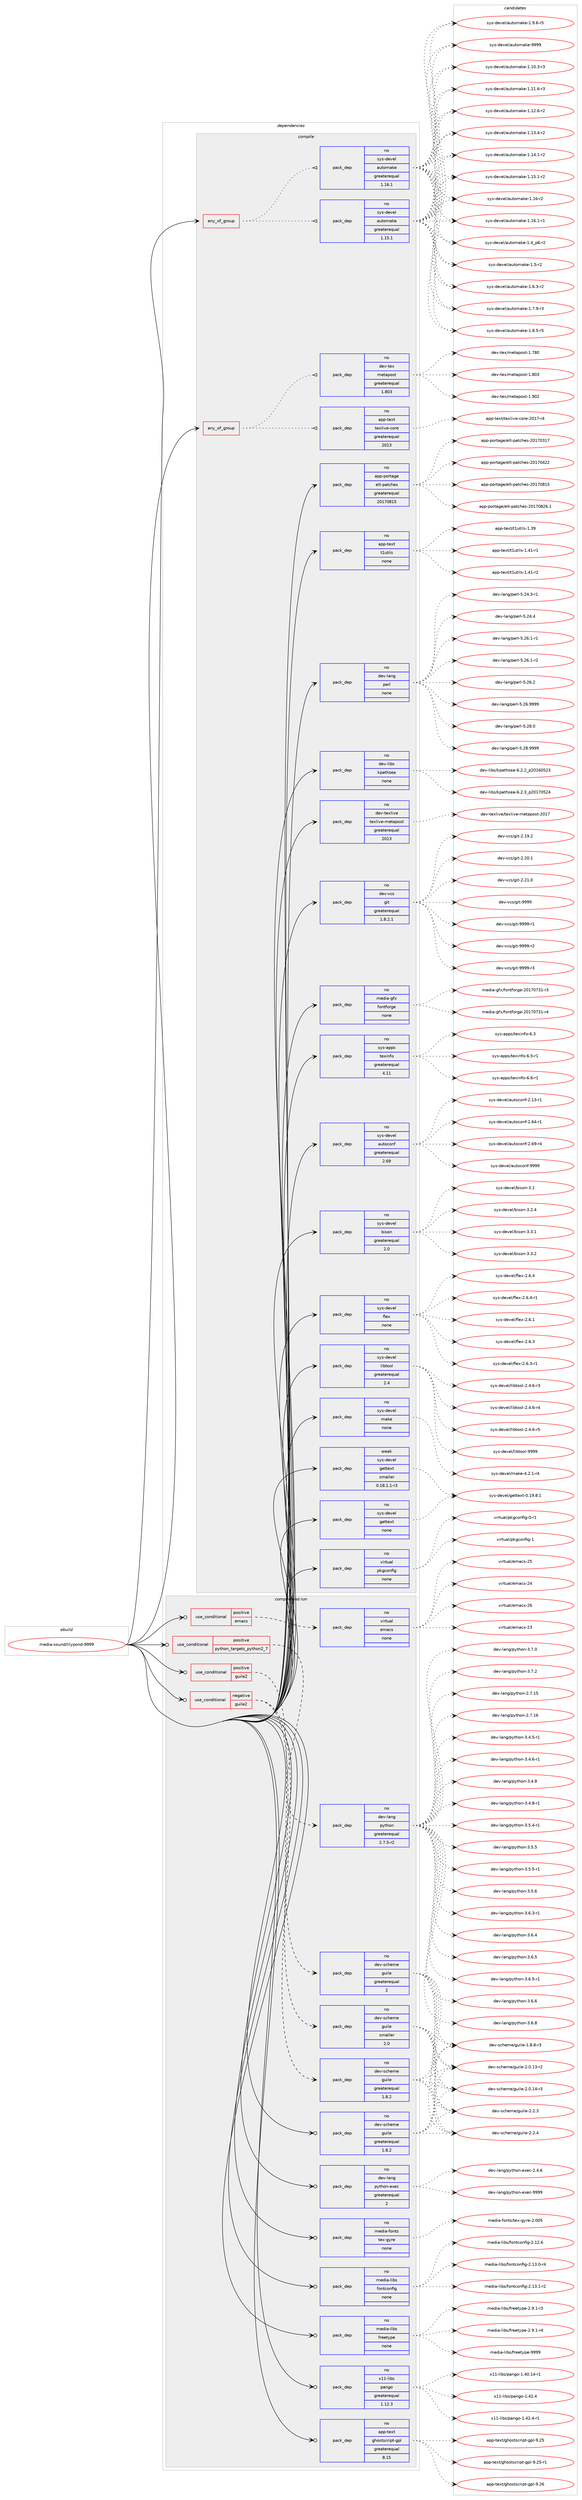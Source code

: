 digraph prolog {

# *************
# Graph options
# *************

newrank=true;
concentrate=true;
compound=true;
graph [rankdir=LR,fontname=Helvetica,fontsize=10,ranksep=1.5];#, ranksep=2.5, nodesep=0.2];
edge  [arrowhead=vee];
node  [fontname=Helvetica,fontsize=10];

# **********
# The ebuild
# **********

subgraph cluster_leftcol {
color=gray;
rank=same;
label=<<i>ebuild</i>>;
id [label="media-sound/lilypond-9999", color=red, width=4, href="../media-sound/lilypond-9999.svg"];
}

# ****************
# The dependencies
# ****************

subgraph cluster_midcol {
color=gray;
label=<<i>dependencies</i>>;
subgraph cluster_compile {
fillcolor="#eeeeee";
style=filled;
label=<<i>compile</i>>;
subgraph any25503 {
dependency1627152 [label=<<TABLE BORDER="0" CELLBORDER="1" CELLSPACING="0" CELLPADDING="4"><TR><TD CELLPADDING="10">any_of_group</TD></TR></TABLE>>, shape=none, color=red];subgraph pack1163496 {
dependency1627153 [label=<<TABLE BORDER="0" CELLBORDER="1" CELLSPACING="0" CELLPADDING="4" WIDTH="220"><TR><TD ROWSPAN="6" CELLPADDING="30">pack_dep</TD></TR><TR><TD WIDTH="110">no</TD></TR><TR><TD>app-text</TD></TR><TR><TD>texlive-core</TD></TR><TR><TD>greaterequal</TD></TR><TR><TD>2013</TD></TR></TABLE>>, shape=none, color=blue];
}
dependency1627152:e -> dependency1627153:w [weight=20,style="dotted",arrowhead="oinv"];
subgraph pack1163497 {
dependency1627154 [label=<<TABLE BORDER="0" CELLBORDER="1" CELLSPACING="0" CELLPADDING="4" WIDTH="220"><TR><TD ROWSPAN="6" CELLPADDING="30">pack_dep</TD></TR><TR><TD WIDTH="110">no</TD></TR><TR><TD>dev-tex</TD></TR><TR><TD>metapost</TD></TR><TR><TD>greaterequal</TD></TR><TR><TD>1.803</TD></TR></TABLE>>, shape=none, color=blue];
}
dependency1627152:e -> dependency1627154:w [weight=20,style="dotted",arrowhead="oinv"];
}
id:e -> dependency1627152:w [weight=20,style="solid",arrowhead="vee"];
subgraph any25504 {
dependency1627155 [label=<<TABLE BORDER="0" CELLBORDER="1" CELLSPACING="0" CELLPADDING="4"><TR><TD CELLPADDING="10">any_of_group</TD></TR></TABLE>>, shape=none, color=red];subgraph pack1163498 {
dependency1627156 [label=<<TABLE BORDER="0" CELLBORDER="1" CELLSPACING="0" CELLPADDING="4" WIDTH="220"><TR><TD ROWSPAN="6" CELLPADDING="30">pack_dep</TD></TR><TR><TD WIDTH="110">no</TD></TR><TR><TD>sys-devel</TD></TR><TR><TD>automake</TD></TR><TR><TD>greaterequal</TD></TR><TR><TD>1.16.1</TD></TR></TABLE>>, shape=none, color=blue];
}
dependency1627155:e -> dependency1627156:w [weight=20,style="dotted",arrowhead="oinv"];
subgraph pack1163499 {
dependency1627157 [label=<<TABLE BORDER="0" CELLBORDER="1" CELLSPACING="0" CELLPADDING="4" WIDTH="220"><TR><TD ROWSPAN="6" CELLPADDING="30">pack_dep</TD></TR><TR><TD WIDTH="110">no</TD></TR><TR><TD>sys-devel</TD></TR><TR><TD>automake</TD></TR><TR><TD>greaterequal</TD></TR><TR><TD>1.15.1</TD></TR></TABLE>>, shape=none, color=blue];
}
dependency1627155:e -> dependency1627157:w [weight=20,style="dotted",arrowhead="oinv"];
}
id:e -> dependency1627155:w [weight=20,style="solid",arrowhead="vee"];
subgraph pack1163500 {
dependency1627158 [label=<<TABLE BORDER="0" CELLBORDER="1" CELLSPACING="0" CELLPADDING="4" WIDTH="220"><TR><TD ROWSPAN="6" CELLPADDING="30">pack_dep</TD></TR><TR><TD WIDTH="110">no</TD></TR><TR><TD>app-portage</TD></TR><TR><TD>elt-patches</TD></TR><TR><TD>greaterequal</TD></TR><TR><TD>20170815</TD></TR></TABLE>>, shape=none, color=blue];
}
id:e -> dependency1627158:w [weight=20,style="solid",arrowhead="vee"];
subgraph pack1163501 {
dependency1627159 [label=<<TABLE BORDER="0" CELLBORDER="1" CELLSPACING="0" CELLPADDING="4" WIDTH="220"><TR><TD ROWSPAN="6" CELLPADDING="30">pack_dep</TD></TR><TR><TD WIDTH="110">no</TD></TR><TR><TD>app-text</TD></TR><TR><TD>t1utils</TD></TR><TR><TD>none</TD></TR><TR><TD></TD></TR></TABLE>>, shape=none, color=blue];
}
id:e -> dependency1627159:w [weight=20,style="solid",arrowhead="vee"];
subgraph pack1163502 {
dependency1627160 [label=<<TABLE BORDER="0" CELLBORDER="1" CELLSPACING="0" CELLPADDING="4" WIDTH="220"><TR><TD ROWSPAN="6" CELLPADDING="30">pack_dep</TD></TR><TR><TD WIDTH="110">no</TD></TR><TR><TD>dev-lang</TD></TR><TR><TD>perl</TD></TR><TR><TD>none</TD></TR><TR><TD></TD></TR></TABLE>>, shape=none, color=blue];
}
id:e -> dependency1627160:w [weight=20,style="solid",arrowhead="vee"];
subgraph pack1163503 {
dependency1627161 [label=<<TABLE BORDER="0" CELLBORDER="1" CELLSPACING="0" CELLPADDING="4" WIDTH="220"><TR><TD ROWSPAN="6" CELLPADDING="30">pack_dep</TD></TR><TR><TD WIDTH="110">no</TD></TR><TR><TD>dev-libs</TD></TR><TR><TD>kpathsea</TD></TR><TR><TD>none</TD></TR><TR><TD></TD></TR></TABLE>>, shape=none, color=blue];
}
id:e -> dependency1627161:w [weight=20,style="solid",arrowhead="vee"];
subgraph pack1163504 {
dependency1627162 [label=<<TABLE BORDER="0" CELLBORDER="1" CELLSPACING="0" CELLPADDING="4" WIDTH="220"><TR><TD ROWSPAN="6" CELLPADDING="30">pack_dep</TD></TR><TR><TD WIDTH="110">no</TD></TR><TR><TD>dev-texlive</TD></TR><TR><TD>texlive-metapost</TD></TR><TR><TD>greaterequal</TD></TR><TR><TD>2013</TD></TR></TABLE>>, shape=none, color=blue];
}
id:e -> dependency1627162:w [weight=20,style="solid",arrowhead="vee"];
subgraph pack1163505 {
dependency1627163 [label=<<TABLE BORDER="0" CELLBORDER="1" CELLSPACING="0" CELLPADDING="4" WIDTH="220"><TR><TD ROWSPAN="6" CELLPADDING="30">pack_dep</TD></TR><TR><TD WIDTH="110">no</TD></TR><TR><TD>dev-vcs</TD></TR><TR><TD>git</TD></TR><TR><TD>greaterequal</TD></TR><TR><TD>1.8.2.1</TD></TR></TABLE>>, shape=none, color=blue];
}
id:e -> dependency1627163:w [weight=20,style="solid",arrowhead="vee"];
subgraph pack1163506 {
dependency1627164 [label=<<TABLE BORDER="0" CELLBORDER="1" CELLSPACING="0" CELLPADDING="4" WIDTH="220"><TR><TD ROWSPAN="6" CELLPADDING="30">pack_dep</TD></TR><TR><TD WIDTH="110">no</TD></TR><TR><TD>media-gfx</TD></TR><TR><TD>fontforge</TD></TR><TR><TD>none</TD></TR><TR><TD></TD></TR></TABLE>>, shape=none, color=blue];
}
id:e -> dependency1627164:w [weight=20,style="solid",arrowhead="vee"];
subgraph pack1163507 {
dependency1627165 [label=<<TABLE BORDER="0" CELLBORDER="1" CELLSPACING="0" CELLPADDING="4" WIDTH="220"><TR><TD ROWSPAN="6" CELLPADDING="30">pack_dep</TD></TR><TR><TD WIDTH="110">no</TD></TR><TR><TD>sys-apps</TD></TR><TR><TD>texinfo</TD></TR><TR><TD>greaterequal</TD></TR><TR><TD>4.11</TD></TR></TABLE>>, shape=none, color=blue];
}
id:e -> dependency1627165:w [weight=20,style="solid",arrowhead="vee"];
subgraph pack1163508 {
dependency1627166 [label=<<TABLE BORDER="0" CELLBORDER="1" CELLSPACING="0" CELLPADDING="4" WIDTH="220"><TR><TD ROWSPAN="6" CELLPADDING="30">pack_dep</TD></TR><TR><TD WIDTH="110">no</TD></TR><TR><TD>sys-devel</TD></TR><TR><TD>autoconf</TD></TR><TR><TD>greaterequal</TD></TR><TR><TD>2.69</TD></TR></TABLE>>, shape=none, color=blue];
}
id:e -> dependency1627166:w [weight=20,style="solid",arrowhead="vee"];
subgraph pack1163509 {
dependency1627167 [label=<<TABLE BORDER="0" CELLBORDER="1" CELLSPACING="0" CELLPADDING="4" WIDTH="220"><TR><TD ROWSPAN="6" CELLPADDING="30">pack_dep</TD></TR><TR><TD WIDTH="110">no</TD></TR><TR><TD>sys-devel</TD></TR><TR><TD>bison</TD></TR><TR><TD>greaterequal</TD></TR><TR><TD>2.0</TD></TR></TABLE>>, shape=none, color=blue];
}
id:e -> dependency1627167:w [weight=20,style="solid",arrowhead="vee"];
subgraph pack1163510 {
dependency1627168 [label=<<TABLE BORDER="0" CELLBORDER="1" CELLSPACING="0" CELLPADDING="4" WIDTH="220"><TR><TD ROWSPAN="6" CELLPADDING="30">pack_dep</TD></TR><TR><TD WIDTH="110">no</TD></TR><TR><TD>sys-devel</TD></TR><TR><TD>flex</TD></TR><TR><TD>none</TD></TR><TR><TD></TD></TR></TABLE>>, shape=none, color=blue];
}
id:e -> dependency1627168:w [weight=20,style="solid",arrowhead="vee"];
subgraph pack1163511 {
dependency1627169 [label=<<TABLE BORDER="0" CELLBORDER="1" CELLSPACING="0" CELLPADDING="4" WIDTH="220"><TR><TD ROWSPAN="6" CELLPADDING="30">pack_dep</TD></TR><TR><TD WIDTH="110">no</TD></TR><TR><TD>sys-devel</TD></TR><TR><TD>gettext</TD></TR><TR><TD>none</TD></TR><TR><TD></TD></TR></TABLE>>, shape=none, color=blue];
}
id:e -> dependency1627169:w [weight=20,style="solid",arrowhead="vee"];
subgraph pack1163512 {
dependency1627170 [label=<<TABLE BORDER="0" CELLBORDER="1" CELLSPACING="0" CELLPADDING="4" WIDTH="220"><TR><TD ROWSPAN="6" CELLPADDING="30">pack_dep</TD></TR><TR><TD WIDTH="110">no</TD></TR><TR><TD>sys-devel</TD></TR><TR><TD>libtool</TD></TR><TR><TD>greaterequal</TD></TR><TR><TD>2.4</TD></TR></TABLE>>, shape=none, color=blue];
}
id:e -> dependency1627170:w [weight=20,style="solid",arrowhead="vee"];
subgraph pack1163513 {
dependency1627171 [label=<<TABLE BORDER="0" CELLBORDER="1" CELLSPACING="0" CELLPADDING="4" WIDTH="220"><TR><TD ROWSPAN="6" CELLPADDING="30">pack_dep</TD></TR><TR><TD WIDTH="110">no</TD></TR><TR><TD>sys-devel</TD></TR><TR><TD>make</TD></TR><TR><TD>none</TD></TR><TR><TD></TD></TR></TABLE>>, shape=none, color=blue];
}
id:e -> dependency1627171:w [weight=20,style="solid",arrowhead="vee"];
subgraph pack1163514 {
dependency1627172 [label=<<TABLE BORDER="0" CELLBORDER="1" CELLSPACING="0" CELLPADDING="4" WIDTH="220"><TR><TD ROWSPAN="6" CELLPADDING="30">pack_dep</TD></TR><TR><TD WIDTH="110">no</TD></TR><TR><TD>virtual</TD></TR><TR><TD>pkgconfig</TD></TR><TR><TD>none</TD></TR><TR><TD></TD></TR></TABLE>>, shape=none, color=blue];
}
id:e -> dependency1627172:w [weight=20,style="solid",arrowhead="vee"];
subgraph pack1163515 {
dependency1627173 [label=<<TABLE BORDER="0" CELLBORDER="1" CELLSPACING="0" CELLPADDING="4" WIDTH="220"><TR><TD ROWSPAN="6" CELLPADDING="30">pack_dep</TD></TR><TR><TD WIDTH="110">weak</TD></TR><TR><TD>sys-devel</TD></TR><TR><TD>gettext</TD></TR><TR><TD>smaller</TD></TR><TR><TD>0.18.1.1-r3</TD></TR></TABLE>>, shape=none, color=blue];
}
id:e -> dependency1627173:w [weight=20,style="solid",arrowhead="vee"];
}
subgraph cluster_compileandrun {
fillcolor="#eeeeee";
style=filled;
label=<<i>compile and run</i>>;
subgraph cond437383 {
dependency1627174 [label=<<TABLE BORDER="0" CELLBORDER="1" CELLSPACING="0" CELLPADDING="4"><TR><TD ROWSPAN="3" CELLPADDING="10">use_conditional</TD></TR><TR><TD>negative</TD></TR><TR><TD>guile2</TD></TR></TABLE>>, shape=none, color=red];
subgraph pack1163516 {
dependency1627175 [label=<<TABLE BORDER="0" CELLBORDER="1" CELLSPACING="0" CELLPADDING="4" WIDTH="220"><TR><TD ROWSPAN="6" CELLPADDING="30">pack_dep</TD></TR><TR><TD WIDTH="110">no</TD></TR><TR><TD>dev-scheme</TD></TR><TR><TD>guile</TD></TR><TR><TD>greaterequal</TD></TR><TR><TD>1.8.2</TD></TR></TABLE>>, shape=none, color=blue];
}
dependency1627174:e -> dependency1627175:w [weight=20,style="dashed",arrowhead="vee"];
subgraph pack1163517 {
dependency1627176 [label=<<TABLE BORDER="0" CELLBORDER="1" CELLSPACING="0" CELLPADDING="4" WIDTH="220"><TR><TD ROWSPAN="6" CELLPADDING="30">pack_dep</TD></TR><TR><TD WIDTH="110">no</TD></TR><TR><TD>dev-scheme</TD></TR><TR><TD>guile</TD></TR><TR><TD>smaller</TD></TR><TR><TD>2.0</TD></TR></TABLE>>, shape=none, color=blue];
}
dependency1627174:e -> dependency1627176:w [weight=20,style="dashed",arrowhead="vee"];
}
id:e -> dependency1627174:w [weight=20,style="solid",arrowhead="odotvee"];
subgraph cond437384 {
dependency1627177 [label=<<TABLE BORDER="0" CELLBORDER="1" CELLSPACING="0" CELLPADDING="4"><TR><TD ROWSPAN="3" CELLPADDING="10">use_conditional</TD></TR><TR><TD>positive</TD></TR><TR><TD>emacs</TD></TR></TABLE>>, shape=none, color=red];
subgraph pack1163518 {
dependency1627178 [label=<<TABLE BORDER="0" CELLBORDER="1" CELLSPACING="0" CELLPADDING="4" WIDTH="220"><TR><TD ROWSPAN="6" CELLPADDING="30">pack_dep</TD></TR><TR><TD WIDTH="110">no</TD></TR><TR><TD>virtual</TD></TR><TR><TD>emacs</TD></TR><TR><TD>none</TD></TR><TR><TD></TD></TR></TABLE>>, shape=none, color=blue];
}
dependency1627177:e -> dependency1627178:w [weight=20,style="dashed",arrowhead="vee"];
}
id:e -> dependency1627177:w [weight=20,style="solid",arrowhead="odotvee"];
subgraph cond437385 {
dependency1627179 [label=<<TABLE BORDER="0" CELLBORDER="1" CELLSPACING="0" CELLPADDING="4"><TR><TD ROWSPAN="3" CELLPADDING="10">use_conditional</TD></TR><TR><TD>positive</TD></TR><TR><TD>guile2</TD></TR></TABLE>>, shape=none, color=red];
subgraph pack1163519 {
dependency1627180 [label=<<TABLE BORDER="0" CELLBORDER="1" CELLSPACING="0" CELLPADDING="4" WIDTH="220"><TR><TD ROWSPAN="6" CELLPADDING="30">pack_dep</TD></TR><TR><TD WIDTH="110">no</TD></TR><TR><TD>dev-scheme</TD></TR><TR><TD>guile</TD></TR><TR><TD>greaterequal</TD></TR><TR><TD>2</TD></TR></TABLE>>, shape=none, color=blue];
}
dependency1627179:e -> dependency1627180:w [weight=20,style="dashed",arrowhead="vee"];
}
id:e -> dependency1627179:w [weight=20,style="solid",arrowhead="odotvee"];
subgraph cond437386 {
dependency1627181 [label=<<TABLE BORDER="0" CELLBORDER="1" CELLSPACING="0" CELLPADDING="4"><TR><TD ROWSPAN="3" CELLPADDING="10">use_conditional</TD></TR><TR><TD>positive</TD></TR><TR><TD>python_targets_python2_7</TD></TR></TABLE>>, shape=none, color=red];
subgraph pack1163520 {
dependency1627182 [label=<<TABLE BORDER="0" CELLBORDER="1" CELLSPACING="0" CELLPADDING="4" WIDTH="220"><TR><TD ROWSPAN="6" CELLPADDING="30">pack_dep</TD></TR><TR><TD WIDTH="110">no</TD></TR><TR><TD>dev-lang</TD></TR><TR><TD>python</TD></TR><TR><TD>greaterequal</TD></TR><TR><TD>2.7.5-r2</TD></TR></TABLE>>, shape=none, color=blue];
}
dependency1627181:e -> dependency1627182:w [weight=20,style="dashed",arrowhead="vee"];
}
id:e -> dependency1627181:w [weight=20,style="solid",arrowhead="odotvee"];
subgraph pack1163521 {
dependency1627183 [label=<<TABLE BORDER="0" CELLBORDER="1" CELLSPACING="0" CELLPADDING="4" WIDTH="220"><TR><TD ROWSPAN="6" CELLPADDING="30">pack_dep</TD></TR><TR><TD WIDTH="110">no</TD></TR><TR><TD>app-text</TD></TR><TR><TD>ghostscript-gpl</TD></TR><TR><TD>greaterequal</TD></TR><TR><TD>8.15</TD></TR></TABLE>>, shape=none, color=blue];
}
id:e -> dependency1627183:w [weight=20,style="solid",arrowhead="odotvee"];
subgraph pack1163522 {
dependency1627184 [label=<<TABLE BORDER="0" CELLBORDER="1" CELLSPACING="0" CELLPADDING="4" WIDTH="220"><TR><TD ROWSPAN="6" CELLPADDING="30">pack_dep</TD></TR><TR><TD WIDTH="110">no</TD></TR><TR><TD>dev-lang</TD></TR><TR><TD>python-exec</TD></TR><TR><TD>greaterequal</TD></TR><TR><TD>2</TD></TR></TABLE>>, shape=none, color=blue];
}
id:e -> dependency1627184:w [weight=20,style="solid",arrowhead="odotvee"];
subgraph pack1163523 {
dependency1627185 [label=<<TABLE BORDER="0" CELLBORDER="1" CELLSPACING="0" CELLPADDING="4" WIDTH="220"><TR><TD ROWSPAN="6" CELLPADDING="30">pack_dep</TD></TR><TR><TD WIDTH="110">no</TD></TR><TR><TD>dev-scheme</TD></TR><TR><TD>guile</TD></TR><TR><TD>greaterequal</TD></TR><TR><TD>1.8.2</TD></TR></TABLE>>, shape=none, color=blue];
}
id:e -> dependency1627185:w [weight=20,style="solid",arrowhead="odotvee"];
subgraph pack1163524 {
dependency1627186 [label=<<TABLE BORDER="0" CELLBORDER="1" CELLSPACING="0" CELLPADDING="4" WIDTH="220"><TR><TD ROWSPAN="6" CELLPADDING="30">pack_dep</TD></TR><TR><TD WIDTH="110">no</TD></TR><TR><TD>media-fonts</TD></TR><TR><TD>tex-gyre</TD></TR><TR><TD>none</TD></TR><TR><TD></TD></TR></TABLE>>, shape=none, color=blue];
}
id:e -> dependency1627186:w [weight=20,style="solid",arrowhead="odotvee"];
subgraph pack1163525 {
dependency1627187 [label=<<TABLE BORDER="0" CELLBORDER="1" CELLSPACING="0" CELLPADDING="4" WIDTH="220"><TR><TD ROWSPAN="6" CELLPADDING="30">pack_dep</TD></TR><TR><TD WIDTH="110">no</TD></TR><TR><TD>media-libs</TD></TR><TR><TD>fontconfig</TD></TR><TR><TD>none</TD></TR><TR><TD></TD></TR></TABLE>>, shape=none, color=blue];
}
id:e -> dependency1627187:w [weight=20,style="solid",arrowhead="odotvee"];
subgraph pack1163526 {
dependency1627188 [label=<<TABLE BORDER="0" CELLBORDER="1" CELLSPACING="0" CELLPADDING="4" WIDTH="220"><TR><TD ROWSPAN="6" CELLPADDING="30">pack_dep</TD></TR><TR><TD WIDTH="110">no</TD></TR><TR><TD>media-libs</TD></TR><TR><TD>freetype</TD></TR><TR><TD>none</TD></TR><TR><TD></TD></TR></TABLE>>, shape=none, color=blue];
}
id:e -> dependency1627188:w [weight=20,style="solid",arrowhead="odotvee"];
subgraph pack1163527 {
dependency1627189 [label=<<TABLE BORDER="0" CELLBORDER="1" CELLSPACING="0" CELLPADDING="4" WIDTH="220"><TR><TD ROWSPAN="6" CELLPADDING="30">pack_dep</TD></TR><TR><TD WIDTH="110">no</TD></TR><TR><TD>x11-libs</TD></TR><TR><TD>pango</TD></TR><TR><TD>greaterequal</TD></TR><TR><TD>1.12.3</TD></TR></TABLE>>, shape=none, color=blue];
}
id:e -> dependency1627189:w [weight=20,style="solid",arrowhead="odotvee"];
}
subgraph cluster_run {
fillcolor="#eeeeee";
style=filled;
label=<<i>run</i>>;
}
}

# **************
# The candidates
# **************

subgraph cluster_choices {
rank=same;
color=gray;
label=<<i>candidates</i>>;

subgraph choice1163496 {
color=black;
nodesep=1;
choice971121124511610112011647116101120108105118101459911111410145504849554511452 [label="app-text/texlive-core-2017-r4", color=red, width=4,href="../app-text/texlive-core-2017-r4.svg"];
dependency1627153:e -> choice971121124511610112011647116101120108105118101459911111410145504849554511452:w [style=dotted,weight="100"];
}
subgraph choice1163497 {
color=black;
nodesep=1;
choice100101118451161011204710910111697112111115116454946555648 [label="dev-tex/metapost-1.780", color=red, width=4,href="../dev-tex/metapost-1.780.svg"];
choice100101118451161011204710910111697112111115116454946564851 [label="dev-tex/metapost-1.803", color=red, width=4,href="../dev-tex/metapost-1.803.svg"];
choice100101118451161011204710910111697112111115116454946574850 [label="dev-tex/metapost-1.902", color=red, width=4,href="../dev-tex/metapost-1.902.svg"];
dependency1627154:e -> choice100101118451161011204710910111697112111115116454946555648:w [style=dotted,weight="100"];
dependency1627154:e -> choice100101118451161011204710910111697112111115116454946564851:w [style=dotted,weight="100"];
dependency1627154:e -> choice100101118451161011204710910111697112111115116454946574850:w [style=dotted,weight="100"];
}
subgraph choice1163498 {
color=black;
nodesep=1;
choice11512111545100101118101108479711711611110997107101454946494846514511451 [label="sys-devel/automake-1.10.3-r3", color=red, width=4,href="../sys-devel/automake-1.10.3-r3.svg"];
choice11512111545100101118101108479711711611110997107101454946494946544511451 [label="sys-devel/automake-1.11.6-r3", color=red, width=4,href="../sys-devel/automake-1.11.6-r3.svg"];
choice11512111545100101118101108479711711611110997107101454946495046544511450 [label="sys-devel/automake-1.12.6-r2", color=red, width=4,href="../sys-devel/automake-1.12.6-r2.svg"];
choice11512111545100101118101108479711711611110997107101454946495146524511450 [label="sys-devel/automake-1.13.4-r2", color=red, width=4,href="../sys-devel/automake-1.13.4-r2.svg"];
choice11512111545100101118101108479711711611110997107101454946495246494511450 [label="sys-devel/automake-1.14.1-r2", color=red, width=4,href="../sys-devel/automake-1.14.1-r2.svg"];
choice11512111545100101118101108479711711611110997107101454946495346494511450 [label="sys-devel/automake-1.15.1-r2", color=red, width=4,href="../sys-devel/automake-1.15.1-r2.svg"];
choice1151211154510010111810110847971171161111099710710145494649544511450 [label="sys-devel/automake-1.16-r2", color=red, width=4,href="../sys-devel/automake-1.16-r2.svg"];
choice11512111545100101118101108479711711611110997107101454946495446494511449 [label="sys-devel/automake-1.16.1-r1", color=red, width=4,href="../sys-devel/automake-1.16.1-r1.svg"];
choice115121115451001011181011084797117116111109971071014549465295112544511450 [label="sys-devel/automake-1.4_p6-r2", color=red, width=4,href="../sys-devel/automake-1.4_p6-r2.svg"];
choice11512111545100101118101108479711711611110997107101454946534511450 [label="sys-devel/automake-1.5-r2", color=red, width=4,href="../sys-devel/automake-1.5-r2.svg"];
choice115121115451001011181011084797117116111109971071014549465446514511450 [label="sys-devel/automake-1.6.3-r2", color=red, width=4,href="../sys-devel/automake-1.6.3-r2.svg"];
choice115121115451001011181011084797117116111109971071014549465546574511451 [label="sys-devel/automake-1.7.9-r3", color=red, width=4,href="../sys-devel/automake-1.7.9-r3.svg"];
choice115121115451001011181011084797117116111109971071014549465646534511453 [label="sys-devel/automake-1.8.5-r5", color=red, width=4,href="../sys-devel/automake-1.8.5-r5.svg"];
choice115121115451001011181011084797117116111109971071014549465746544511453 [label="sys-devel/automake-1.9.6-r5", color=red, width=4,href="../sys-devel/automake-1.9.6-r5.svg"];
choice115121115451001011181011084797117116111109971071014557575757 [label="sys-devel/automake-9999", color=red, width=4,href="../sys-devel/automake-9999.svg"];
dependency1627156:e -> choice11512111545100101118101108479711711611110997107101454946494846514511451:w [style=dotted,weight="100"];
dependency1627156:e -> choice11512111545100101118101108479711711611110997107101454946494946544511451:w [style=dotted,weight="100"];
dependency1627156:e -> choice11512111545100101118101108479711711611110997107101454946495046544511450:w [style=dotted,weight="100"];
dependency1627156:e -> choice11512111545100101118101108479711711611110997107101454946495146524511450:w [style=dotted,weight="100"];
dependency1627156:e -> choice11512111545100101118101108479711711611110997107101454946495246494511450:w [style=dotted,weight="100"];
dependency1627156:e -> choice11512111545100101118101108479711711611110997107101454946495346494511450:w [style=dotted,weight="100"];
dependency1627156:e -> choice1151211154510010111810110847971171161111099710710145494649544511450:w [style=dotted,weight="100"];
dependency1627156:e -> choice11512111545100101118101108479711711611110997107101454946495446494511449:w [style=dotted,weight="100"];
dependency1627156:e -> choice115121115451001011181011084797117116111109971071014549465295112544511450:w [style=dotted,weight="100"];
dependency1627156:e -> choice11512111545100101118101108479711711611110997107101454946534511450:w [style=dotted,weight="100"];
dependency1627156:e -> choice115121115451001011181011084797117116111109971071014549465446514511450:w [style=dotted,weight="100"];
dependency1627156:e -> choice115121115451001011181011084797117116111109971071014549465546574511451:w [style=dotted,weight="100"];
dependency1627156:e -> choice115121115451001011181011084797117116111109971071014549465646534511453:w [style=dotted,weight="100"];
dependency1627156:e -> choice115121115451001011181011084797117116111109971071014549465746544511453:w [style=dotted,weight="100"];
dependency1627156:e -> choice115121115451001011181011084797117116111109971071014557575757:w [style=dotted,weight="100"];
}
subgraph choice1163499 {
color=black;
nodesep=1;
choice11512111545100101118101108479711711611110997107101454946494846514511451 [label="sys-devel/automake-1.10.3-r3", color=red, width=4,href="../sys-devel/automake-1.10.3-r3.svg"];
choice11512111545100101118101108479711711611110997107101454946494946544511451 [label="sys-devel/automake-1.11.6-r3", color=red, width=4,href="../sys-devel/automake-1.11.6-r3.svg"];
choice11512111545100101118101108479711711611110997107101454946495046544511450 [label="sys-devel/automake-1.12.6-r2", color=red, width=4,href="../sys-devel/automake-1.12.6-r2.svg"];
choice11512111545100101118101108479711711611110997107101454946495146524511450 [label="sys-devel/automake-1.13.4-r2", color=red, width=4,href="../sys-devel/automake-1.13.4-r2.svg"];
choice11512111545100101118101108479711711611110997107101454946495246494511450 [label="sys-devel/automake-1.14.1-r2", color=red, width=4,href="../sys-devel/automake-1.14.1-r2.svg"];
choice11512111545100101118101108479711711611110997107101454946495346494511450 [label="sys-devel/automake-1.15.1-r2", color=red, width=4,href="../sys-devel/automake-1.15.1-r2.svg"];
choice1151211154510010111810110847971171161111099710710145494649544511450 [label="sys-devel/automake-1.16-r2", color=red, width=4,href="../sys-devel/automake-1.16-r2.svg"];
choice11512111545100101118101108479711711611110997107101454946495446494511449 [label="sys-devel/automake-1.16.1-r1", color=red, width=4,href="../sys-devel/automake-1.16.1-r1.svg"];
choice115121115451001011181011084797117116111109971071014549465295112544511450 [label="sys-devel/automake-1.4_p6-r2", color=red, width=4,href="../sys-devel/automake-1.4_p6-r2.svg"];
choice11512111545100101118101108479711711611110997107101454946534511450 [label="sys-devel/automake-1.5-r2", color=red, width=4,href="../sys-devel/automake-1.5-r2.svg"];
choice115121115451001011181011084797117116111109971071014549465446514511450 [label="sys-devel/automake-1.6.3-r2", color=red, width=4,href="../sys-devel/automake-1.6.3-r2.svg"];
choice115121115451001011181011084797117116111109971071014549465546574511451 [label="sys-devel/automake-1.7.9-r3", color=red, width=4,href="../sys-devel/automake-1.7.9-r3.svg"];
choice115121115451001011181011084797117116111109971071014549465646534511453 [label="sys-devel/automake-1.8.5-r5", color=red, width=4,href="../sys-devel/automake-1.8.5-r5.svg"];
choice115121115451001011181011084797117116111109971071014549465746544511453 [label="sys-devel/automake-1.9.6-r5", color=red, width=4,href="../sys-devel/automake-1.9.6-r5.svg"];
choice115121115451001011181011084797117116111109971071014557575757 [label="sys-devel/automake-9999", color=red, width=4,href="../sys-devel/automake-9999.svg"];
dependency1627157:e -> choice11512111545100101118101108479711711611110997107101454946494846514511451:w [style=dotted,weight="100"];
dependency1627157:e -> choice11512111545100101118101108479711711611110997107101454946494946544511451:w [style=dotted,weight="100"];
dependency1627157:e -> choice11512111545100101118101108479711711611110997107101454946495046544511450:w [style=dotted,weight="100"];
dependency1627157:e -> choice11512111545100101118101108479711711611110997107101454946495146524511450:w [style=dotted,weight="100"];
dependency1627157:e -> choice11512111545100101118101108479711711611110997107101454946495246494511450:w [style=dotted,weight="100"];
dependency1627157:e -> choice11512111545100101118101108479711711611110997107101454946495346494511450:w [style=dotted,weight="100"];
dependency1627157:e -> choice1151211154510010111810110847971171161111099710710145494649544511450:w [style=dotted,weight="100"];
dependency1627157:e -> choice11512111545100101118101108479711711611110997107101454946495446494511449:w [style=dotted,weight="100"];
dependency1627157:e -> choice115121115451001011181011084797117116111109971071014549465295112544511450:w [style=dotted,weight="100"];
dependency1627157:e -> choice11512111545100101118101108479711711611110997107101454946534511450:w [style=dotted,weight="100"];
dependency1627157:e -> choice115121115451001011181011084797117116111109971071014549465446514511450:w [style=dotted,weight="100"];
dependency1627157:e -> choice115121115451001011181011084797117116111109971071014549465546574511451:w [style=dotted,weight="100"];
dependency1627157:e -> choice115121115451001011181011084797117116111109971071014549465646534511453:w [style=dotted,weight="100"];
dependency1627157:e -> choice115121115451001011181011084797117116111109971071014549465746544511453:w [style=dotted,weight="100"];
dependency1627157:e -> choice115121115451001011181011084797117116111109971071014557575757:w [style=dotted,weight="100"];
}
subgraph choice1163500 {
color=black;
nodesep=1;
choice97112112451121111141169710310147101108116451129711699104101115455048495548514955 [label="app-portage/elt-patches-20170317", color=red, width=4,href="../app-portage/elt-patches-20170317.svg"];
choice97112112451121111141169710310147101108116451129711699104101115455048495548525050 [label="app-portage/elt-patches-20170422", color=red, width=4,href="../app-portage/elt-patches-20170422.svg"];
choice97112112451121111141169710310147101108116451129711699104101115455048495548564953 [label="app-portage/elt-patches-20170815", color=red, width=4,href="../app-portage/elt-patches-20170815.svg"];
choice971121124511211111411697103101471011081164511297116991041011154550484955485650544649 [label="app-portage/elt-patches-20170826.1", color=red, width=4,href="../app-portage/elt-patches-20170826.1.svg"];
dependency1627158:e -> choice97112112451121111141169710310147101108116451129711699104101115455048495548514955:w [style=dotted,weight="100"];
dependency1627158:e -> choice97112112451121111141169710310147101108116451129711699104101115455048495548525050:w [style=dotted,weight="100"];
dependency1627158:e -> choice97112112451121111141169710310147101108116451129711699104101115455048495548564953:w [style=dotted,weight="100"];
dependency1627158:e -> choice971121124511211111411697103101471011081164511297116991041011154550484955485650544649:w [style=dotted,weight="100"];
}
subgraph choice1163501 {
color=black;
nodesep=1;
choice971121124511610112011647116491171161051081154549465157 [label="app-text/t1utils-1.39", color=red, width=4,href="../app-text/t1utils-1.39.svg"];
choice9711211245116101120116471164911711610510811545494652494511449 [label="app-text/t1utils-1.41-r1", color=red, width=4,href="../app-text/t1utils-1.41-r1.svg"];
choice9711211245116101120116471164911711610510811545494652494511450 [label="app-text/t1utils-1.41-r2", color=red, width=4,href="../app-text/t1utils-1.41-r2.svg"];
dependency1627159:e -> choice971121124511610112011647116491171161051081154549465157:w [style=dotted,weight="100"];
dependency1627159:e -> choice9711211245116101120116471164911711610510811545494652494511449:w [style=dotted,weight="100"];
dependency1627159:e -> choice9711211245116101120116471164911711610510811545494652494511450:w [style=dotted,weight="100"];
}
subgraph choice1163502 {
color=black;
nodesep=1;
choice100101118451089711010347112101114108455346505246514511449 [label="dev-lang/perl-5.24.3-r1", color=red, width=4,href="../dev-lang/perl-5.24.3-r1.svg"];
choice10010111845108971101034711210111410845534650524652 [label="dev-lang/perl-5.24.4", color=red, width=4,href="../dev-lang/perl-5.24.4.svg"];
choice100101118451089711010347112101114108455346505446494511449 [label="dev-lang/perl-5.26.1-r1", color=red, width=4,href="../dev-lang/perl-5.26.1-r1.svg"];
choice100101118451089711010347112101114108455346505446494511450 [label="dev-lang/perl-5.26.1-r2", color=red, width=4,href="../dev-lang/perl-5.26.1-r2.svg"];
choice10010111845108971101034711210111410845534650544650 [label="dev-lang/perl-5.26.2", color=red, width=4,href="../dev-lang/perl-5.26.2.svg"];
choice10010111845108971101034711210111410845534650544657575757 [label="dev-lang/perl-5.26.9999", color=red, width=4,href="../dev-lang/perl-5.26.9999.svg"];
choice10010111845108971101034711210111410845534650564648 [label="dev-lang/perl-5.28.0", color=red, width=4,href="../dev-lang/perl-5.28.0.svg"];
choice10010111845108971101034711210111410845534650564657575757 [label="dev-lang/perl-5.28.9999", color=red, width=4,href="../dev-lang/perl-5.28.9999.svg"];
dependency1627160:e -> choice100101118451089711010347112101114108455346505246514511449:w [style=dotted,weight="100"];
dependency1627160:e -> choice10010111845108971101034711210111410845534650524652:w [style=dotted,weight="100"];
dependency1627160:e -> choice100101118451089711010347112101114108455346505446494511449:w [style=dotted,weight="100"];
dependency1627160:e -> choice100101118451089711010347112101114108455346505446494511450:w [style=dotted,weight="100"];
dependency1627160:e -> choice10010111845108971101034711210111410845534650544650:w [style=dotted,weight="100"];
dependency1627160:e -> choice10010111845108971101034711210111410845534650544657575757:w [style=dotted,weight="100"];
dependency1627160:e -> choice10010111845108971101034711210111410845534650564648:w [style=dotted,weight="100"];
dependency1627160:e -> choice10010111845108971101034711210111410845534650564657575757:w [style=dotted,weight="100"];
}
subgraph choice1163503 {
color=black;
nodesep=1;
choice1001011184510810598115471071129711610411510197455446504650951125048495448535051 [label="dev-libs/kpathsea-6.2.2_p20160523", color=red, width=4,href="../dev-libs/kpathsea-6.2.2_p20160523.svg"];
choice1001011184510810598115471071129711610411510197455446504651951125048495548535052 [label="dev-libs/kpathsea-6.2.3_p20170524", color=red, width=4,href="../dev-libs/kpathsea-6.2.3_p20170524.svg"];
dependency1627161:e -> choice1001011184510810598115471071129711610411510197455446504650951125048495448535051:w [style=dotted,weight="100"];
dependency1627161:e -> choice1001011184510810598115471071129711610411510197455446504651951125048495548535052:w [style=dotted,weight="100"];
}
subgraph choice1163504 {
color=black;
nodesep=1;
choice100101118451161011201081051181014711610112010810511810145109101116971121111151164550484955 [label="dev-texlive/texlive-metapost-2017", color=red, width=4,href="../dev-texlive/texlive-metapost-2017.svg"];
dependency1627162:e -> choice100101118451161011201081051181014711610112010810511810145109101116971121111151164550484955:w [style=dotted,weight="100"];
}
subgraph choice1163505 {
color=black;
nodesep=1;
choice10010111845118991154710310511645504649574650 [label="dev-vcs/git-2.19.2", color=red, width=4,href="../dev-vcs/git-2.19.2.svg"];
choice10010111845118991154710310511645504650484649 [label="dev-vcs/git-2.20.1", color=red, width=4,href="../dev-vcs/git-2.20.1.svg"];
choice10010111845118991154710310511645504650494648 [label="dev-vcs/git-2.21.0", color=red, width=4,href="../dev-vcs/git-2.21.0.svg"];
choice1001011184511899115471031051164557575757 [label="dev-vcs/git-9999", color=red, width=4,href="../dev-vcs/git-9999.svg"];
choice10010111845118991154710310511645575757574511449 [label="dev-vcs/git-9999-r1", color=red, width=4,href="../dev-vcs/git-9999-r1.svg"];
choice10010111845118991154710310511645575757574511450 [label="dev-vcs/git-9999-r2", color=red, width=4,href="../dev-vcs/git-9999-r2.svg"];
choice10010111845118991154710310511645575757574511451 [label="dev-vcs/git-9999-r3", color=red, width=4,href="../dev-vcs/git-9999-r3.svg"];
dependency1627163:e -> choice10010111845118991154710310511645504649574650:w [style=dotted,weight="100"];
dependency1627163:e -> choice10010111845118991154710310511645504650484649:w [style=dotted,weight="100"];
dependency1627163:e -> choice10010111845118991154710310511645504650494648:w [style=dotted,weight="100"];
dependency1627163:e -> choice1001011184511899115471031051164557575757:w [style=dotted,weight="100"];
dependency1627163:e -> choice10010111845118991154710310511645575757574511449:w [style=dotted,weight="100"];
dependency1627163:e -> choice10010111845118991154710310511645575757574511450:w [style=dotted,weight="100"];
dependency1627163:e -> choice10010111845118991154710310511645575757574511451:w [style=dotted,weight="100"];
}
subgraph choice1163506 {
color=black;
nodesep=1;
choice1091011001059745103102120471021111101161021111141031014550484955485551494511451 [label="media-gfx/fontforge-20170731-r3", color=red, width=4,href="../media-gfx/fontforge-20170731-r3.svg"];
choice1091011001059745103102120471021111101161021111141031014550484955485551494511452 [label="media-gfx/fontforge-20170731-r4", color=red, width=4,href="../media-gfx/fontforge-20170731-r4.svg"];
dependency1627164:e -> choice1091011001059745103102120471021111101161021111141031014550484955485551494511451:w [style=dotted,weight="100"];
dependency1627164:e -> choice1091011001059745103102120471021111101161021111141031014550484955485551494511452:w [style=dotted,weight="100"];
}
subgraph choice1163507 {
color=black;
nodesep=1;
choice11512111545971121121154711610112010511010211145544651 [label="sys-apps/texinfo-6.3", color=red, width=4,href="../sys-apps/texinfo-6.3.svg"];
choice115121115459711211211547116101120105110102111455446534511449 [label="sys-apps/texinfo-6.5-r1", color=red, width=4,href="../sys-apps/texinfo-6.5-r1.svg"];
choice115121115459711211211547116101120105110102111455446544511449 [label="sys-apps/texinfo-6.6-r1", color=red, width=4,href="../sys-apps/texinfo-6.6-r1.svg"];
dependency1627165:e -> choice11512111545971121121154711610112010511010211145544651:w [style=dotted,weight="100"];
dependency1627165:e -> choice115121115459711211211547116101120105110102111455446534511449:w [style=dotted,weight="100"];
dependency1627165:e -> choice115121115459711211211547116101120105110102111455446544511449:w [style=dotted,weight="100"];
}
subgraph choice1163508 {
color=black;
nodesep=1;
choice1151211154510010111810110847971171161119911111010245504649514511449 [label="sys-devel/autoconf-2.13-r1", color=red, width=4,href="../sys-devel/autoconf-2.13-r1.svg"];
choice1151211154510010111810110847971171161119911111010245504654524511449 [label="sys-devel/autoconf-2.64-r1", color=red, width=4,href="../sys-devel/autoconf-2.64-r1.svg"];
choice1151211154510010111810110847971171161119911111010245504654574511452 [label="sys-devel/autoconf-2.69-r4", color=red, width=4,href="../sys-devel/autoconf-2.69-r4.svg"];
choice115121115451001011181011084797117116111991111101024557575757 [label="sys-devel/autoconf-9999", color=red, width=4,href="../sys-devel/autoconf-9999.svg"];
dependency1627166:e -> choice1151211154510010111810110847971171161119911111010245504649514511449:w [style=dotted,weight="100"];
dependency1627166:e -> choice1151211154510010111810110847971171161119911111010245504654524511449:w [style=dotted,weight="100"];
dependency1627166:e -> choice1151211154510010111810110847971171161119911111010245504654574511452:w [style=dotted,weight="100"];
dependency1627166:e -> choice115121115451001011181011084797117116111991111101024557575757:w [style=dotted,weight="100"];
}
subgraph choice1163509 {
color=black;
nodesep=1;
choice11512111545100101118101108479810511511111045514649 [label="sys-devel/bison-3.1", color=red, width=4,href="../sys-devel/bison-3.1.svg"];
choice115121115451001011181011084798105115111110455146504652 [label="sys-devel/bison-3.2.4", color=red, width=4,href="../sys-devel/bison-3.2.4.svg"];
choice115121115451001011181011084798105115111110455146514649 [label="sys-devel/bison-3.3.1", color=red, width=4,href="../sys-devel/bison-3.3.1.svg"];
choice115121115451001011181011084798105115111110455146514650 [label="sys-devel/bison-3.3.2", color=red, width=4,href="../sys-devel/bison-3.3.2.svg"];
dependency1627167:e -> choice11512111545100101118101108479810511511111045514649:w [style=dotted,weight="100"];
dependency1627167:e -> choice115121115451001011181011084798105115111110455146504652:w [style=dotted,weight="100"];
dependency1627167:e -> choice115121115451001011181011084798105115111110455146514649:w [style=dotted,weight="100"];
dependency1627167:e -> choice115121115451001011181011084798105115111110455146514650:w [style=dotted,weight="100"];
}
subgraph choice1163510 {
color=black;
nodesep=1;
choice1151211154510010111810110847102108101120455046544649 [label="sys-devel/flex-2.6.1", color=red, width=4,href="../sys-devel/flex-2.6.1.svg"];
choice1151211154510010111810110847102108101120455046544651 [label="sys-devel/flex-2.6.3", color=red, width=4,href="../sys-devel/flex-2.6.3.svg"];
choice11512111545100101118101108471021081011204550465446514511449 [label="sys-devel/flex-2.6.3-r1", color=red, width=4,href="../sys-devel/flex-2.6.3-r1.svg"];
choice1151211154510010111810110847102108101120455046544652 [label="sys-devel/flex-2.6.4", color=red, width=4,href="../sys-devel/flex-2.6.4.svg"];
choice11512111545100101118101108471021081011204550465446524511449 [label="sys-devel/flex-2.6.4-r1", color=red, width=4,href="../sys-devel/flex-2.6.4-r1.svg"];
dependency1627168:e -> choice1151211154510010111810110847102108101120455046544649:w [style=dotted,weight="100"];
dependency1627168:e -> choice1151211154510010111810110847102108101120455046544651:w [style=dotted,weight="100"];
dependency1627168:e -> choice11512111545100101118101108471021081011204550465446514511449:w [style=dotted,weight="100"];
dependency1627168:e -> choice1151211154510010111810110847102108101120455046544652:w [style=dotted,weight="100"];
dependency1627168:e -> choice11512111545100101118101108471021081011204550465446524511449:w [style=dotted,weight="100"];
}
subgraph choice1163511 {
color=black;
nodesep=1;
choice1151211154510010111810110847103101116116101120116454846495746564649 [label="sys-devel/gettext-0.19.8.1", color=red, width=4,href="../sys-devel/gettext-0.19.8.1.svg"];
dependency1627169:e -> choice1151211154510010111810110847103101116116101120116454846495746564649:w [style=dotted,weight="100"];
}
subgraph choice1163512 {
color=black;
nodesep=1;
choice1151211154510010111810110847108105981161111111084550465246544511451 [label="sys-devel/libtool-2.4.6-r3", color=red, width=4,href="../sys-devel/libtool-2.4.6-r3.svg"];
choice1151211154510010111810110847108105981161111111084550465246544511452 [label="sys-devel/libtool-2.4.6-r4", color=red, width=4,href="../sys-devel/libtool-2.4.6-r4.svg"];
choice1151211154510010111810110847108105981161111111084550465246544511453 [label="sys-devel/libtool-2.4.6-r5", color=red, width=4,href="../sys-devel/libtool-2.4.6-r5.svg"];
choice1151211154510010111810110847108105981161111111084557575757 [label="sys-devel/libtool-9999", color=red, width=4,href="../sys-devel/libtool-9999.svg"];
dependency1627170:e -> choice1151211154510010111810110847108105981161111111084550465246544511451:w [style=dotted,weight="100"];
dependency1627170:e -> choice1151211154510010111810110847108105981161111111084550465246544511452:w [style=dotted,weight="100"];
dependency1627170:e -> choice1151211154510010111810110847108105981161111111084550465246544511453:w [style=dotted,weight="100"];
dependency1627170:e -> choice1151211154510010111810110847108105981161111111084557575757:w [style=dotted,weight="100"];
}
subgraph choice1163513 {
color=black;
nodesep=1;
choice1151211154510010111810110847109971071014552465046494511452 [label="sys-devel/make-4.2.1-r4", color=red, width=4,href="../sys-devel/make-4.2.1-r4.svg"];
dependency1627171:e -> choice1151211154510010111810110847109971071014552465046494511452:w [style=dotted,weight="100"];
}
subgraph choice1163514 {
color=black;
nodesep=1;
choice11810511411611797108471121071039911111010210510345484511449 [label="virtual/pkgconfig-0-r1", color=red, width=4,href="../virtual/pkgconfig-0-r1.svg"];
choice1181051141161179710847112107103991111101021051034549 [label="virtual/pkgconfig-1", color=red, width=4,href="../virtual/pkgconfig-1.svg"];
dependency1627172:e -> choice11810511411611797108471121071039911111010210510345484511449:w [style=dotted,weight="100"];
dependency1627172:e -> choice1181051141161179710847112107103991111101021051034549:w [style=dotted,weight="100"];
}
subgraph choice1163515 {
color=black;
nodesep=1;
choice1151211154510010111810110847103101116116101120116454846495746564649 [label="sys-devel/gettext-0.19.8.1", color=red, width=4,href="../sys-devel/gettext-0.19.8.1.svg"];
dependency1627173:e -> choice1151211154510010111810110847103101116116101120116454846495746564649:w [style=dotted,weight="100"];
}
subgraph choice1163516 {
color=black;
nodesep=1;
choice1001011184511599104101109101471031171051081014549465646564511451 [label="dev-scheme/guile-1.8.8-r3", color=red, width=4,href="../dev-scheme/guile-1.8.8-r3.svg"];
choice100101118451159910410110910147103117105108101455046484649514511450 [label="dev-scheme/guile-2.0.13-r2", color=red, width=4,href="../dev-scheme/guile-2.0.13-r2.svg"];
choice100101118451159910410110910147103117105108101455046484649524511451 [label="dev-scheme/guile-2.0.14-r3", color=red, width=4,href="../dev-scheme/guile-2.0.14-r3.svg"];
choice100101118451159910410110910147103117105108101455046504651 [label="dev-scheme/guile-2.2.3", color=red, width=4,href="../dev-scheme/guile-2.2.3.svg"];
choice100101118451159910410110910147103117105108101455046504652 [label="dev-scheme/guile-2.2.4", color=red, width=4,href="../dev-scheme/guile-2.2.4.svg"];
dependency1627175:e -> choice1001011184511599104101109101471031171051081014549465646564511451:w [style=dotted,weight="100"];
dependency1627175:e -> choice100101118451159910410110910147103117105108101455046484649514511450:w [style=dotted,weight="100"];
dependency1627175:e -> choice100101118451159910410110910147103117105108101455046484649524511451:w [style=dotted,weight="100"];
dependency1627175:e -> choice100101118451159910410110910147103117105108101455046504651:w [style=dotted,weight="100"];
dependency1627175:e -> choice100101118451159910410110910147103117105108101455046504652:w [style=dotted,weight="100"];
}
subgraph choice1163517 {
color=black;
nodesep=1;
choice1001011184511599104101109101471031171051081014549465646564511451 [label="dev-scheme/guile-1.8.8-r3", color=red, width=4,href="../dev-scheme/guile-1.8.8-r3.svg"];
choice100101118451159910410110910147103117105108101455046484649514511450 [label="dev-scheme/guile-2.0.13-r2", color=red, width=4,href="../dev-scheme/guile-2.0.13-r2.svg"];
choice100101118451159910410110910147103117105108101455046484649524511451 [label="dev-scheme/guile-2.0.14-r3", color=red, width=4,href="../dev-scheme/guile-2.0.14-r3.svg"];
choice100101118451159910410110910147103117105108101455046504651 [label="dev-scheme/guile-2.2.3", color=red, width=4,href="../dev-scheme/guile-2.2.3.svg"];
choice100101118451159910410110910147103117105108101455046504652 [label="dev-scheme/guile-2.2.4", color=red, width=4,href="../dev-scheme/guile-2.2.4.svg"];
dependency1627176:e -> choice1001011184511599104101109101471031171051081014549465646564511451:w [style=dotted,weight="100"];
dependency1627176:e -> choice100101118451159910410110910147103117105108101455046484649514511450:w [style=dotted,weight="100"];
dependency1627176:e -> choice100101118451159910410110910147103117105108101455046484649524511451:w [style=dotted,weight="100"];
dependency1627176:e -> choice100101118451159910410110910147103117105108101455046504651:w [style=dotted,weight="100"];
dependency1627176:e -> choice100101118451159910410110910147103117105108101455046504652:w [style=dotted,weight="100"];
}
subgraph choice1163518 {
color=black;
nodesep=1;
choice11810511411611797108471011099799115455051 [label="virtual/emacs-23", color=red, width=4,href="../virtual/emacs-23.svg"];
choice11810511411611797108471011099799115455052 [label="virtual/emacs-24", color=red, width=4,href="../virtual/emacs-24.svg"];
choice11810511411611797108471011099799115455053 [label="virtual/emacs-25", color=red, width=4,href="../virtual/emacs-25.svg"];
choice11810511411611797108471011099799115455054 [label="virtual/emacs-26", color=red, width=4,href="../virtual/emacs-26.svg"];
dependency1627178:e -> choice11810511411611797108471011099799115455051:w [style=dotted,weight="100"];
dependency1627178:e -> choice11810511411611797108471011099799115455052:w [style=dotted,weight="100"];
dependency1627178:e -> choice11810511411611797108471011099799115455053:w [style=dotted,weight="100"];
dependency1627178:e -> choice11810511411611797108471011099799115455054:w [style=dotted,weight="100"];
}
subgraph choice1163519 {
color=black;
nodesep=1;
choice1001011184511599104101109101471031171051081014549465646564511451 [label="dev-scheme/guile-1.8.8-r3", color=red, width=4,href="../dev-scheme/guile-1.8.8-r3.svg"];
choice100101118451159910410110910147103117105108101455046484649514511450 [label="dev-scheme/guile-2.0.13-r2", color=red, width=4,href="../dev-scheme/guile-2.0.13-r2.svg"];
choice100101118451159910410110910147103117105108101455046484649524511451 [label="dev-scheme/guile-2.0.14-r3", color=red, width=4,href="../dev-scheme/guile-2.0.14-r3.svg"];
choice100101118451159910410110910147103117105108101455046504651 [label="dev-scheme/guile-2.2.3", color=red, width=4,href="../dev-scheme/guile-2.2.3.svg"];
choice100101118451159910410110910147103117105108101455046504652 [label="dev-scheme/guile-2.2.4", color=red, width=4,href="../dev-scheme/guile-2.2.4.svg"];
dependency1627180:e -> choice1001011184511599104101109101471031171051081014549465646564511451:w [style=dotted,weight="100"];
dependency1627180:e -> choice100101118451159910410110910147103117105108101455046484649514511450:w [style=dotted,weight="100"];
dependency1627180:e -> choice100101118451159910410110910147103117105108101455046484649524511451:w [style=dotted,weight="100"];
dependency1627180:e -> choice100101118451159910410110910147103117105108101455046504651:w [style=dotted,weight="100"];
dependency1627180:e -> choice100101118451159910410110910147103117105108101455046504652:w [style=dotted,weight="100"];
}
subgraph choice1163520 {
color=black;
nodesep=1;
choice10010111845108971101034711212111610411111045504655464953 [label="dev-lang/python-2.7.15", color=red, width=4,href="../dev-lang/python-2.7.15.svg"];
choice10010111845108971101034711212111610411111045504655464954 [label="dev-lang/python-2.7.16", color=red, width=4,href="../dev-lang/python-2.7.16.svg"];
choice1001011184510897110103471121211161041111104551465246534511449 [label="dev-lang/python-3.4.5-r1", color=red, width=4,href="../dev-lang/python-3.4.5-r1.svg"];
choice1001011184510897110103471121211161041111104551465246544511449 [label="dev-lang/python-3.4.6-r1", color=red, width=4,href="../dev-lang/python-3.4.6-r1.svg"];
choice100101118451089711010347112121116104111110455146524656 [label="dev-lang/python-3.4.8", color=red, width=4,href="../dev-lang/python-3.4.8.svg"];
choice1001011184510897110103471121211161041111104551465246564511449 [label="dev-lang/python-3.4.8-r1", color=red, width=4,href="../dev-lang/python-3.4.8-r1.svg"];
choice1001011184510897110103471121211161041111104551465346524511449 [label="dev-lang/python-3.5.4-r1", color=red, width=4,href="../dev-lang/python-3.5.4-r1.svg"];
choice100101118451089711010347112121116104111110455146534653 [label="dev-lang/python-3.5.5", color=red, width=4,href="../dev-lang/python-3.5.5.svg"];
choice1001011184510897110103471121211161041111104551465346534511449 [label="dev-lang/python-3.5.5-r1", color=red, width=4,href="../dev-lang/python-3.5.5-r1.svg"];
choice100101118451089711010347112121116104111110455146534654 [label="dev-lang/python-3.5.6", color=red, width=4,href="../dev-lang/python-3.5.6.svg"];
choice1001011184510897110103471121211161041111104551465446514511449 [label="dev-lang/python-3.6.3-r1", color=red, width=4,href="../dev-lang/python-3.6.3-r1.svg"];
choice100101118451089711010347112121116104111110455146544652 [label="dev-lang/python-3.6.4", color=red, width=4,href="../dev-lang/python-3.6.4.svg"];
choice100101118451089711010347112121116104111110455146544653 [label="dev-lang/python-3.6.5", color=red, width=4,href="../dev-lang/python-3.6.5.svg"];
choice1001011184510897110103471121211161041111104551465446534511449 [label="dev-lang/python-3.6.5-r1", color=red, width=4,href="../dev-lang/python-3.6.5-r1.svg"];
choice100101118451089711010347112121116104111110455146544654 [label="dev-lang/python-3.6.6", color=red, width=4,href="../dev-lang/python-3.6.6.svg"];
choice100101118451089711010347112121116104111110455146544656 [label="dev-lang/python-3.6.8", color=red, width=4,href="../dev-lang/python-3.6.8.svg"];
choice100101118451089711010347112121116104111110455146554648 [label="dev-lang/python-3.7.0", color=red, width=4,href="../dev-lang/python-3.7.0.svg"];
choice100101118451089711010347112121116104111110455146554650 [label="dev-lang/python-3.7.2", color=red, width=4,href="../dev-lang/python-3.7.2.svg"];
dependency1627182:e -> choice10010111845108971101034711212111610411111045504655464953:w [style=dotted,weight="100"];
dependency1627182:e -> choice10010111845108971101034711212111610411111045504655464954:w [style=dotted,weight="100"];
dependency1627182:e -> choice1001011184510897110103471121211161041111104551465246534511449:w [style=dotted,weight="100"];
dependency1627182:e -> choice1001011184510897110103471121211161041111104551465246544511449:w [style=dotted,weight="100"];
dependency1627182:e -> choice100101118451089711010347112121116104111110455146524656:w [style=dotted,weight="100"];
dependency1627182:e -> choice1001011184510897110103471121211161041111104551465246564511449:w [style=dotted,weight="100"];
dependency1627182:e -> choice1001011184510897110103471121211161041111104551465346524511449:w [style=dotted,weight="100"];
dependency1627182:e -> choice100101118451089711010347112121116104111110455146534653:w [style=dotted,weight="100"];
dependency1627182:e -> choice1001011184510897110103471121211161041111104551465346534511449:w [style=dotted,weight="100"];
dependency1627182:e -> choice100101118451089711010347112121116104111110455146534654:w [style=dotted,weight="100"];
dependency1627182:e -> choice1001011184510897110103471121211161041111104551465446514511449:w [style=dotted,weight="100"];
dependency1627182:e -> choice100101118451089711010347112121116104111110455146544652:w [style=dotted,weight="100"];
dependency1627182:e -> choice100101118451089711010347112121116104111110455146544653:w [style=dotted,weight="100"];
dependency1627182:e -> choice1001011184510897110103471121211161041111104551465446534511449:w [style=dotted,weight="100"];
dependency1627182:e -> choice100101118451089711010347112121116104111110455146544654:w [style=dotted,weight="100"];
dependency1627182:e -> choice100101118451089711010347112121116104111110455146544656:w [style=dotted,weight="100"];
dependency1627182:e -> choice100101118451089711010347112121116104111110455146554648:w [style=dotted,weight="100"];
dependency1627182:e -> choice100101118451089711010347112121116104111110455146554650:w [style=dotted,weight="100"];
}
subgraph choice1163521 {
color=black;
nodesep=1;
choice97112112451161011201164710310411111511611599114105112116451031121084557465053 [label="app-text/ghostscript-gpl-9.25", color=red, width=4,href="../app-text/ghostscript-gpl-9.25.svg"];
choice971121124511610112011647103104111115116115991141051121164510311210845574650534511449 [label="app-text/ghostscript-gpl-9.25-r1", color=red, width=4,href="../app-text/ghostscript-gpl-9.25-r1.svg"];
choice97112112451161011201164710310411111511611599114105112116451031121084557465054 [label="app-text/ghostscript-gpl-9.26", color=red, width=4,href="../app-text/ghostscript-gpl-9.26.svg"];
dependency1627183:e -> choice97112112451161011201164710310411111511611599114105112116451031121084557465053:w [style=dotted,weight="100"];
dependency1627183:e -> choice971121124511610112011647103104111115116115991141051121164510311210845574650534511449:w [style=dotted,weight="100"];
dependency1627183:e -> choice97112112451161011201164710310411111511611599114105112116451031121084557465054:w [style=dotted,weight="100"];
}
subgraph choice1163522 {
color=black;
nodesep=1;
choice1001011184510897110103471121211161041111104510112010199455046524654 [label="dev-lang/python-exec-2.4.6", color=red, width=4,href="../dev-lang/python-exec-2.4.6.svg"];
choice10010111845108971101034711212111610411111045101120101994557575757 [label="dev-lang/python-exec-9999", color=red, width=4,href="../dev-lang/python-exec-9999.svg"];
dependency1627184:e -> choice1001011184510897110103471121211161041111104510112010199455046524654:w [style=dotted,weight="100"];
dependency1627184:e -> choice10010111845108971101034711212111610411111045101120101994557575757:w [style=dotted,weight="100"];
}
subgraph choice1163523 {
color=black;
nodesep=1;
choice1001011184511599104101109101471031171051081014549465646564511451 [label="dev-scheme/guile-1.8.8-r3", color=red, width=4,href="../dev-scheme/guile-1.8.8-r3.svg"];
choice100101118451159910410110910147103117105108101455046484649514511450 [label="dev-scheme/guile-2.0.13-r2", color=red, width=4,href="../dev-scheme/guile-2.0.13-r2.svg"];
choice100101118451159910410110910147103117105108101455046484649524511451 [label="dev-scheme/guile-2.0.14-r3", color=red, width=4,href="../dev-scheme/guile-2.0.14-r3.svg"];
choice100101118451159910410110910147103117105108101455046504651 [label="dev-scheme/guile-2.2.3", color=red, width=4,href="../dev-scheme/guile-2.2.3.svg"];
choice100101118451159910410110910147103117105108101455046504652 [label="dev-scheme/guile-2.2.4", color=red, width=4,href="../dev-scheme/guile-2.2.4.svg"];
dependency1627185:e -> choice1001011184511599104101109101471031171051081014549465646564511451:w [style=dotted,weight="100"];
dependency1627185:e -> choice100101118451159910410110910147103117105108101455046484649514511450:w [style=dotted,weight="100"];
dependency1627185:e -> choice100101118451159910410110910147103117105108101455046484649524511451:w [style=dotted,weight="100"];
dependency1627185:e -> choice100101118451159910410110910147103117105108101455046504651:w [style=dotted,weight="100"];
dependency1627185:e -> choice100101118451159910410110910147103117105108101455046504652:w [style=dotted,weight="100"];
}
subgraph choice1163524 {
color=black;
nodesep=1;
choice10910110010597451021111101161154711610112045103121114101455046484853 [label="media-fonts/tex-gyre-2.005", color=red, width=4,href="../media-fonts/tex-gyre-2.005.svg"];
dependency1627186:e -> choice10910110010597451021111101161154711610112045103121114101455046484853:w [style=dotted,weight="100"];
}
subgraph choice1163525 {
color=black;
nodesep=1;
choice109101100105974510810598115471021111101169911111010210510345504649504654 [label="media-libs/fontconfig-2.12.6", color=red, width=4,href="../media-libs/fontconfig-2.12.6.svg"];
choice1091011001059745108105981154710211111011699111110102105103455046495146484511452 [label="media-libs/fontconfig-2.13.0-r4", color=red, width=4,href="../media-libs/fontconfig-2.13.0-r4.svg"];
choice1091011001059745108105981154710211111011699111110102105103455046495146494511450 [label="media-libs/fontconfig-2.13.1-r2", color=red, width=4,href="../media-libs/fontconfig-2.13.1-r2.svg"];
dependency1627187:e -> choice109101100105974510810598115471021111101169911111010210510345504649504654:w [style=dotted,weight="100"];
dependency1627187:e -> choice1091011001059745108105981154710211111011699111110102105103455046495146484511452:w [style=dotted,weight="100"];
dependency1627187:e -> choice1091011001059745108105981154710211111011699111110102105103455046495146494511450:w [style=dotted,weight="100"];
}
subgraph choice1163526 {
color=black;
nodesep=1;
choice109101100105974510810598115471021141011011161211121014550465746494511451 [label="media-libs/freetype-2.9.1-r3", color=red, width=4,href="../media-libs/freetype-2.9.1-r3.svg"];
choice109101100105974510810598115471021141011011161211121014550465746494511452 [label="media-libs/freetype-2.9.1-r4", color=red, width=4,href="../media-libs/freetype-2.9.1-r4.svg"];
choice109101100105974510810598115471021141011011161211121014557575757 [label="media-libs/freetype-9999", color=red, width=4,href="../media-libs/freetype-9999.svg"];
dependency1627188:e -> choice109101100105974510810598115471021141011011161211121014550465746494511451:w [style=dotted,weight="100"];
dependency1627188:e -> choice109101100105974510810598115471021141011011161211121014550465746494511452:w [style=dotted,weight="100"];
dependency1627188:e -> choice109101100105974510810598115471021141011011161211121014557575757:w [style=dotted,weight="100"];
}
subgraph choice1163527 {
color=black;
nodesep=1;
choice12049494510810598115471129711010311145494652484649524511449 [label="x11-libs/pango-1.40.14-r1", color=red, width=4,href="../x11-libs/pango-1.40.14-r1.svg"];
choice12049494510810598115471129711010311145494652504652 [label="x11-libs/pango-1.42.4", color=red, width=4,href="../x11-libs/pango-1.42.4.svg"];
choice120494945108105981154711297110103111454946525046524511449 [label="x11-libs/pango-1.42.4-r1", color=red, width=4,href="../x11-libs/pango-1.42.4-r1.svg"];
dependency1627189:e -> choice12049494510810598115471129711010311145494652484649524511449:w [style=dotted,weight="100"];
dependency1627189:e -> choice12049494510810598115471129711010311145494652504652:w [style=dotted,weight="100"];
dependency1627189:e -> choice120494945108105981154711297110103111454946525046524511449:w [style=dotted,weight="100"];
}
}

}
